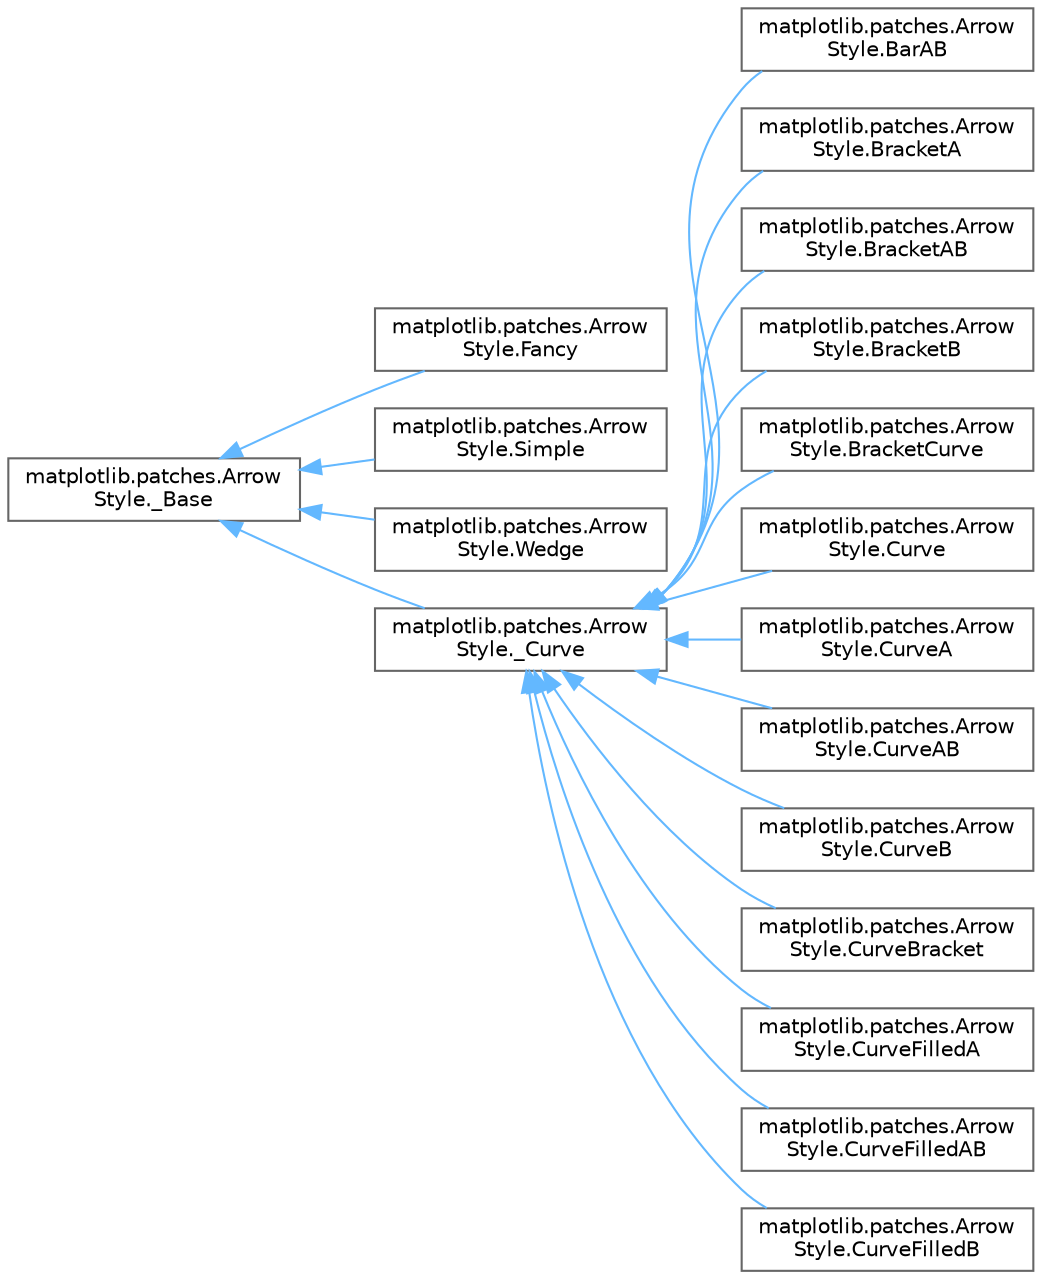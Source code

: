 digraph "Graphical Class Hierarchy"
{
 // LATEX_PDF_SIZE
  bgcolor="transparent";
  edge [fontname=Helvetica,fontsize=10,labelfontname=Helvetica,labelfontsize=10];
  node [fontname=Helvetica,fontsize=10,shape=box,height=0.2,width=0.4];
  rankdir="LR";
  Node0 [id="Node000000",label="matplotlib.patches.Arrow\lStyle._Base",height=0.2,width=0.4,color="grey40", fillcolor="white", style="filled",URL="$d1/d69/classmatplotlib_1_1patches_1_1ArrowStyle_1_1__Base.html",tooltip=" "];
  Node0 -> Node1 [id="edge3755_Node000000_Node000001",dir="back",color="steelblue1",style="solid",tooltip=" "];
  Node1 [id="Node000001",label="matplotlib.patches.Arrow\lStyle.Fancy",height=0.2,width=0.4,color="grey40", fillcolor="white", style="filled",URL="$d6/d7a/classmatplotlib_1_1patches_1_1ArrowStyle_1_1Fancy.html",tooltip=" "];
  Node0 -> Node2 [id="edge3756_Node000000_Node000002",dir="back",color="steelblue1",style="solid",tooltip=" "];
  Node2 [id="Node000002",label="matplotlib.patches.Arrow\lStyle.Simple",height=0.2,width=0.4,color="grey40", fillcolor="white", style="filled",URL="$d6/d2a/classmatplotlib_1_1patches_1_1ArrowStyle_1_1Simple.html",tooltip=" "];
  Node0 -> Node3 [id="edge3757_Node000000_Node000003",dir="back",color="steelblue1",style="solid",tooltip=" "];
  Node3 [id="Node000003",label="matplotlib.patches.Arrow\lStyle.Wedge",height=0.2,width=0.4,color="grey40", fillcolor="white", style="filled",URL="$d4/d13/classmatplotlib_1_1patches_1_1ArrowStyle_1_1Wedge.html",tooltip=" "];
  Node0 -> Node4 [id="edge3758_Node000000_Node000004",dir="back",color="steelblue1",style="solid",tooltip=" "];
  Node4 [id="Node000004",label="matplotlib.patches.Arrow\lStyle._Curve",height=0.2,width=0.4,color="grey40", fillcolor="white", style="filled",URL="$d2/df7/classmatplotlib_1_1patches_1_1ArrowStyle_1_1__Curve.html",tooltip=" "];
  Node4 -> Node5 [id="edge3759_Node000004_Node000005",dir="back",color="steelblue1",style="solid",tooltip=" "];
  Node5 [id="Node000005",label="matplotlib.patches.Arrow\lStyle.BarAB",height=0.2,width=0.4,color="grey40", fillcolor="white", style="filled",URL="$d0/da1/classmatplotlib_1_1patches_1_1ArrowStyle_1_1BarAB.html",tooltip=" "];
  Node4 -> Node6 [id="edge3760_Node000004_Node000006",dir="back",color="steelblue1",style="solid",tooltip=" "];
  Node6 [id="Node000006",label="matplotlib.patches.Arrow\lStyle.BracketA",height=0.2,width=0.4,color="grey40", fillcolor="white", style="filled",URL="$dd/d50/classmatplotlib_1_1patches_1_1ArrowStyle_1_1BracketA.html",tooltip=" "];
  Node4 -> Node7 [id="edge3761_Node000004_Node000007",dir="back",color="steelblue1",style="solid",tooltip=" "];
  Node7 [id="Node000007",label="matplotlib.patches.Arrow\lStyle.BracketAB",height=0.2,width=0.4,color="grey40", fillcolor="white", style="filled",URL="$d8/d8a/classmatplotlib_1_1patches_1_1ArrowStyle_1_1BracketAB.html",tooltip=" "];
  Node4 -> Node8 [id="edge3762_Node000004_Node000008",dir="back",color="steelblue1",style="solid",tooltip=" "];
  Node8 [id="Node000008",label="matplotlib.patches.Arrow\lStyle.BracketB",height=0.2,width=0.4,color="grey40", fillcolor="white", style="filled",URL="$d1/dd6/classmatplotlib_1_1patches_1_1ArrowStyle_1_1BracketB.html",tooltip=" "];
  Node4 -> Node9 [id="edge3763_Node000004_Node000009",dir="back",color="steelblue1",style="solid",tooltip=" "];
  Node9 [id="Node000009",label="matplotlib.patches.Arrow\lStyle.BracketCurve",height=0.2,width=0.4,color="grey40", fillcolor="white", style="filled",URL="$d9/da1/classmatplotlib_1_1patches_1_1ArrowStyle_1_1BracketCurve.html",tooltip=" "];
  Node4 -> Node10 [id="edge3764_Node000004_Node000010",dir="back",color="steelblue1",style="solid",tooltip=" "];
  Node10 [id="Node000010",label="matplotlib.patches.Arrow\lStyle.Curve",height=0.2,width=0.4,color="grey40", fillcolor="white", style="filled",URL="$d7/de8/classmatplotlib_1_1patches_1_1ArrowStyle_1_1Curve.html",tooltip=" "];
  Node4 -> Node11 [id="edge3765_Node000004_Node000011",dir="back",color="steelblue1",style="solid",tooltip=" "];
  Node11 [id="Node000011",label="matplotlib.patches.Arrow\lStyle.CurveA",height=0.2,width=0.4,color="grey40", fillcolor="white", style="filled",URL="$da/d5d/classmatplotlib_1_1patches_1_1ArrowStyle_1_1CurveA.html",tooltip=" "];
  Node4 -> Node12 [id="edge3766_Node000004_Node000012",dir="back",color="steelblue1",style="solid",tooltip=" "];
  Node12 [id="Node000012",label="matplotlib.patches.Arrow\lStyle.CurveAB",height=0.2,width=0.4,color="grey40", fillcolor="white", style="filled",URL="$dc/dda/classmatplotlib_1_1patches_1_1ArrowStyle_1_1CurveAB.html",tooltip=" "];
  Node4 -> Node13 [id="edge3767_Node000004_Node000013",dir="back",color="steelblue1",style="solid",tooltip=" "];
  Node13 [id="Node000013",label="matplotlib.patches.Arrow\lStyle.CurveB",height=0.2,width=0.4,color="grey40", fillcolor="white", style="filled",URL="$df/db4/classmatplotlib_1_1patches_1_1ArrowStyle_1_1CurveB.html",tooltip=" "];
  Node4 -> Node14 [id="edge3768_Node000004_Node000014",dir="back",color="steelblue1",style="solid",tooltip=" "];
  Node14 [id="Node000014",label="matplotlib.patches.Arrow\lStyle.CurveBracket",height=0.2,width=0.4,color="grey40", fillcolor="white", style="filled",URL="$d6/d3f/classmatplotlib_1_1patches_1_1ArrowStyle_1_1CurveBracket.html",tooltip=" "];
  Node4 -> Node15 [id="edge3769_Node000004_Node000015",dir="back",color="steelblue1",style="solid",tooltip=" "];
  Node15 [id="Node000015",label="matplotlib.patches.Arrow\lStyle.CurveFilledA",height=0.2,width=0.4,color="grey40", fillcolor="white", style="filled",URL="$d3/d0d/classmatplotlib_1_1patches_1_1ArrowStyle_1_1CurveFilledA.html",tooltip=" "];
  Node4 -> Node16 [id="edge3770_Node000004_Node000016",dir="back",color="steelblue1",style="solid",tooltip=" "];
  Node16 [id="Node000016",label="matplotlib.patches.Arrow\lStyle.CurveFilledAB",height=0.2,width=0.4,color="grey40", fillcolor="white", style="filled",URL="$d9/db2/classmatplotlib_1_1patches_1_1ArrowStyle_1_1CurveFilledAB.html",tooltip=" "];
  Node4 -> Node17 [id="edge3771_Node000004_Node000017",dir="back",color="steelblue1",style="solid",tooltip=" "];
  Node17 [id="Node000017",label="matplotlib.patches.Arrow\lStyle.CurveFilledB",height=0.2,width=0.4,color="grey40", fillcolor="white", style="filled",URL="$d9/d7d/classmatplotlib_1_1patches_1_1ArrowStyle_1_1CurveFilledB.html",tooltip=" "];
}
